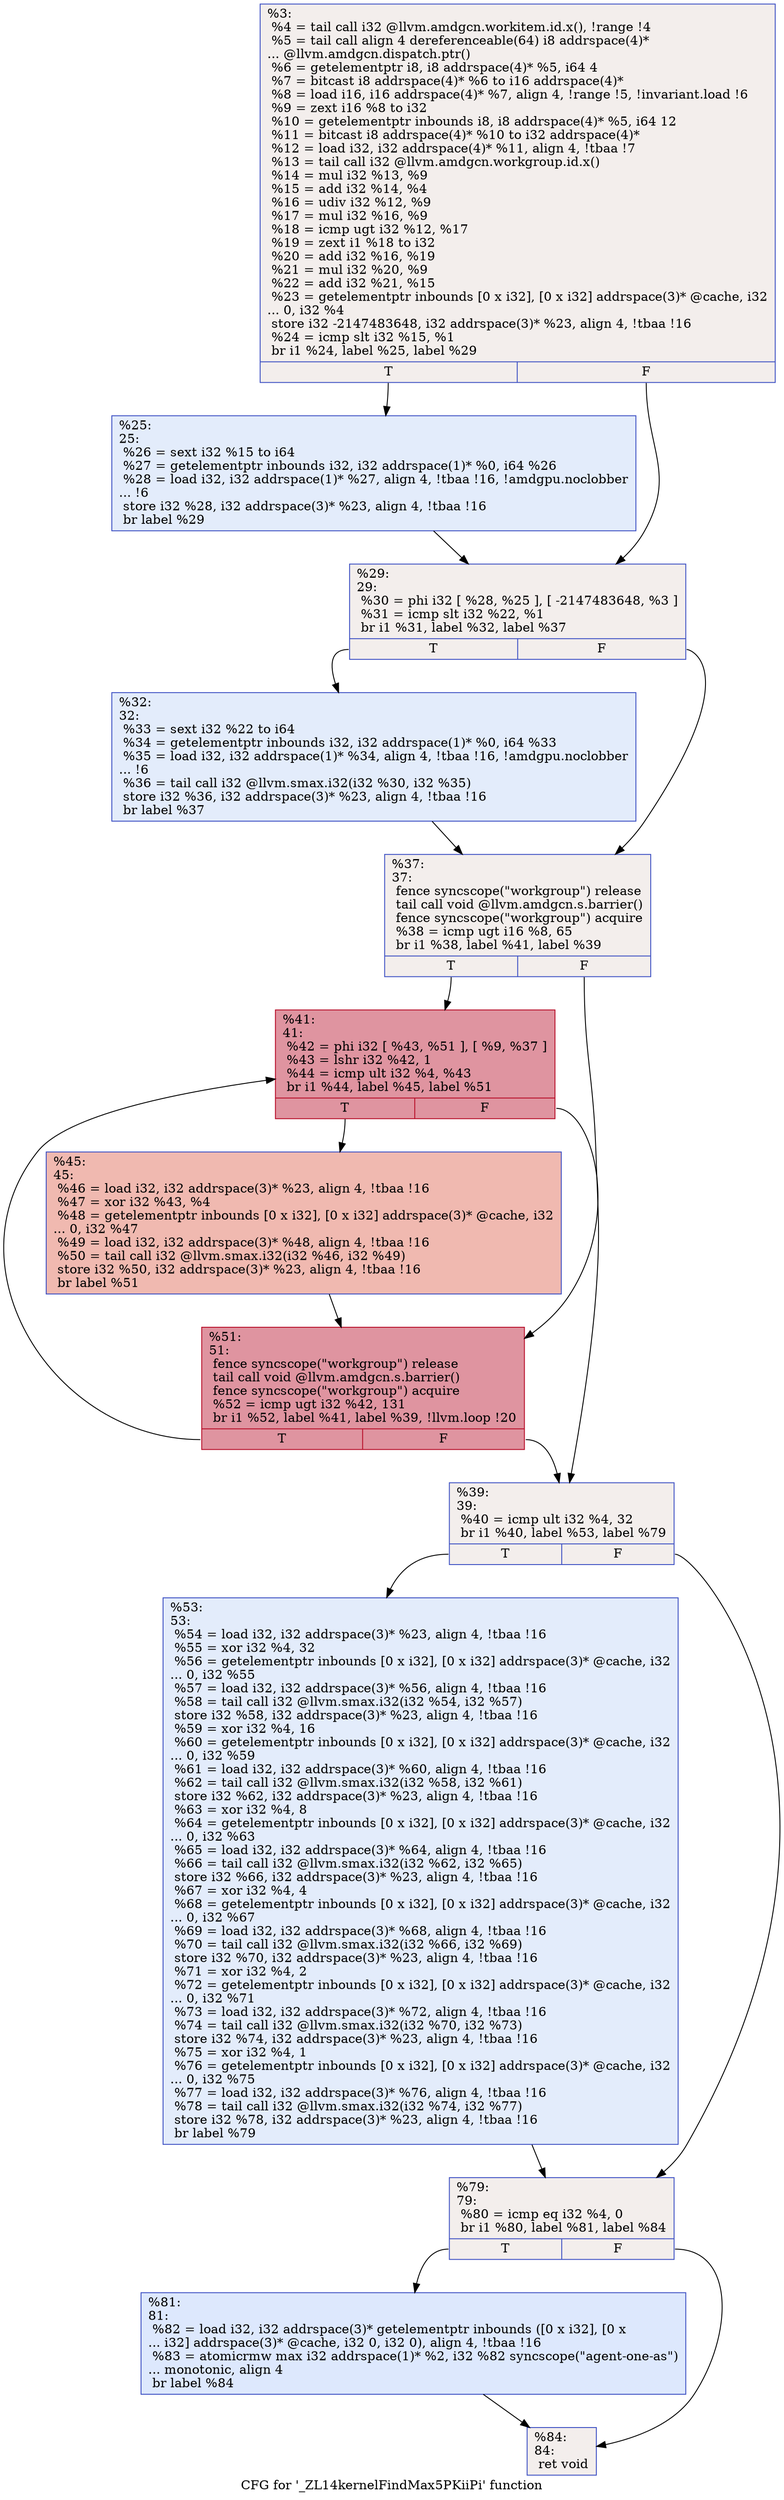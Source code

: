digraph "CFG for '_ZL14kernelFindMax5PKiiPi' function" {
	label="CFG for '_ZL14kernelFindMax5PKiiPi' function";

	Node0x489fcf0 [shape=record,color="#3d50c3ff", style=filled, fillcolor="#e3d9d370",label="{%3:\l  %4 = tail call i32 @llvm.amdgcn.workitem.id.x(), !range !4\l  %5 = tail call align 4 dereferenceable(64) i8 addrspace(4)*\l... @llvm.amdgcn.dispatch.ptr()\l  %6 = getelementptr i8, i8 addrspace(4)* %5, i64 4\l  %7 = bitcast i8 addrspace(4)* %6 to i16 addrspace(4)*\l  %8 = load i16, i16 addrspace(4)* %7, align 4, !range !5, !invariant.load !6\l  %9 = zext i16 %8 to i32\l  %10 = getelementptr inbounds i8, i8 addrspace(4)* %5, i64 12\l  %11 = bitcast i8 addrspace(4)* %10 to i32 addrspace(4)*\l  %12 = load i32, i32 addrspace(4)* %11, align 4, !tbaa !7\l  %13 = tail call i32 @llvm.amdgcn.workgroup.id.x()\l  %14 = mul i32 %13, %9\l  %15 = add i32 %14, %4\l  %16 = udiv i32 %12, %9\l  %17 = mul i32 %16, %9\l  %18 = icmp ugt i32 %12, %17\l  %19 = zext i1 %18 to i32\l  %20 = add i32 %16, %19\l  %21 = mul i32 %20, %9\l  %22 = add i32 %21, %15\l  %23 = getelementptr inbounds [0 x i32], [0 x i32] addrspace(3)* @cache, i32\l... 0, i32 %4\l  store i32 -2147483648, i32 addrspace(3)* %23, align 4, !tbaa !16\l  %24 = icmp slt i32 %15, %1\l  br i1 %24, label %25, label %29\l|{<s0>T|<s1>F}}"];
	Node0x489fcf0:s0 -> Node0x48a2620;
	Node0x489fcf0:s1 -> Node0x48a26b0;
	Node0x48a2620 [shape=record,color="#3d50c3ff", style=filled, fillcolor="#bfd3f670",label="{%25:\l25:                                               \l  %26 = sext i32 %15 to i64\l  %27 = getelementptr inbounds i32, i32 addrspace(1)* %0, i64 %26\l  %28 = load i32, i32 addrspace(1)* %27, align 4, !tbaa !16, !amdgpu.noclobber\l... !6\l  store i32 %28, i32 addrspace(3)* %23, align 4, !tbaa !16\l  br label %29\l}"];
	Node0x48a2620 -> Node0x48a26b0;
	Node0x48a26b0 [shape=record,color="#3d50c3ff", style=filled, fillcolor="#e3d9d370",label="{%29:\l29:                                               \l  %30 = phi i32 [ %28, %25 ], [ -2147483648, %3 ]\l  %31 = icmp slt i32 %22, %1\l  br i1 %31, label %32, label %37\l|{<s0>T|<s1>F}}"];
	Node0x48a26b0:s0 -> Node0x48a3810;
	Node0x48a26b0:s1 -> Node0x48a3860;
	Node0x48a3810 [shape=record,color="#3d50c3ff", style=filled, fillcolor="#bfd3f670",label="{%32:\l32:                                               \l  %33 = sext i32 %22 to i64\l  %34 = getelementptr inbounds i32, i32 addrspace(1)* %0, i64 %33\l  %35 = load i32, i32 addrspace(1)* %34, align 4, !tbaa !16, !amdgpu.noclobber\l... !6\l  %36 = tail call i32 @llvm.smax.i32(i32 %30, i32 %35)\l  store i32 %36, i32 addrspace(3)* %23, align 4, !tbaa !16\l  br label %37\l}"];
	Node0x48a3810 -> Node0x48a3860;
	Node0x48a3860 [shape=record,color="#3d50c3ff", style=filled, fillcolor="#e3d9d370",label="{%37:\l37:                                               \l  fence syncscope(\"workgroup\") release\l  tail call void @llvm.amdgcn.s.barrier()\l  fence syncscope(\"workgroup\") acquire\l  %38 = icmp ugt i16 %8, 65\l  br i1 %38, label %41, label %39\l|{<s0>T|<s1>F}}"];
	Node0x48a3860:s0 -> Node0x48a4290;
	Node0x48a3860:s1 -> Node0x48a4320;
	Node0x48a4320 [shape=record,color="#3d50c3ff", style=filled, fillcolor="#e3d9d370",label="{%39:\l39:                                               \l  %40 = icmp ult i32 %4, 32\l  br i1 %40, label %53, label %79\l|{<s0>T|<s1>F}}"];
	Node0x48a4320:s0 -> Node0x48a4520;
	Node0x48a4320:s1 -> Node0x48a4570;
	Node0x48a4290 [shape=record,color="#b70d28ff", style=filled, fillcolor="#b70d2870",label="{%41:\l41:                                               \l  %42 = phi i32 [ %43, %51 ], [ %9, %37 ]\l  %43 = lshr i32 %42, 1\l  %44 = icmp ult i32 %4, %43\l  br i1 %44, label %45, label %51\l|{<s0>T|<s1>F}}"];
	Node0x48a4290:s0 -> Node0x48a4970;
	Node0x48a4290:s1 -> Node0x48a46e0;
	Node0x48a4970 [shape=record,color="#3d50c3ff", style=filled, fillcolor="#de614d70",label="{%45:\l45:                                               \l  %46 = load i32, i32 addrspace(3)* %23, align 4, !tbaa !16\l  %47 = xor i32 %43, %4\l  %48 = getelementptr inbounds [0 x i32], [0 x i32] addrspace(3)* @cache, i32\l... 0, i32 %47\l  %49 = load i32, i32 addrspace(3)* %48, align 4, !tbaa !16\l  %50 = tail call i32 @llvm.smax.i32(i32 %46, i32 %49)\l  store i32 %50, i32 addrspace(3)* %23, align 4, !tbaa !16\l  br label %51\l}"];
	Node0x48a4970 -> Node0x48a46e0;
	Node0x48a46e0 [shape=record,color="#b70d28ff", style=filled, fillcolor="#b70d2870",label="{%51:\l51:                                               \l  fence syncscope(\"workgroup\") release\l  tail call void @llvm.amdgcn.s.barrier()\l  fence syncscope(\"workgroup\") acquire\l  %52 = icmp ugt i32 %42, 131\l  br i1 %52, label %41, label %39, !llvm.loop !20\l|{<s0>T|<s1>F}}"];
	Node0x48a46e0:s0 -> Node0x48a4290;
	Node0x48a46e0:s1 -> Node0x48a4320;
	Node0x48a4520 [shape=record,color="#3d50c3ff", style=filled, fillcolor="#bfd3f670",label="{%53:\l53:                                               \l  %54 = load i32, i32 addrspace(3)* %23, align 4, !tbaa !16\l  %55 = xor i32 %4, 32\l  %56 = getelementptr inbounds [0 x i32], [0 x i32] addrspace(3)* @cache, i32\l... 0, i32 %55\l  %57 = load i32, i32 addrspace(3)* %56, align 4, !tbaa !16\l  %58 = tail call i32 @llvm.smax.i32(i32 %54, i32 %57)\l  store i32 %58, i32 addrspace(3)* %23, align 4, !tbaa !16\l  %59 = xor i32 %4, 16\l  %60 = getelementptr inbounds [0 x i32], [0 x i32] addrspace(3)* @cache, i32\l... 0, i32 %59\l  %61 = load i32, i32 addrspace(3)* %60, align 4, !tbaa !16\l  %62 = tail call i32 @llvm.smax.i32(i32 %58, i32 %61)\l  store i32 %62, i32 addrspace(3)* %23, align 4, !tbaa !16\l  %63 = xor i32 %4, 8\l  %64 = getelementptr inbounds [0 x i32], [0 x i32] addrspace(3)* @cache, i32\l... 0, i32 %63\l  %65 = load i32, i32 addrspace(3)* %64, align 4, !tbaa !16\l  %66 = tail call i32 @llvm.smax.i32(i32 %62, i32 %65)\l  store i32 %66, i32 addrspace(3)* %23, align 4, !tbaa !16\l  %67 = xor i32 %4, 4\l  %68 = getelementptr inbounds [0 x i32], [0 x i32] addrspace(3)* @cache, i32\l... 0, i32 %67\l  %69 = load i32, i32 addrspace(3)* %68, align 4, !tbaa !16\l  %70 = tail call i32 @llvm.smax.i32(i32 %66, i32 %69)\l  store i32 %70, i32 addrspace(3)* %23, align 4, !tbaa !16\l  %71 = xor i32 %4, 2\l  %72 = getelementptr inbounds [0 x i32], [0 x i32] addrspace(3)* @cache, i32\l... 0, i32 %71\l  %73 = load i32, i32 addrspace(3)* %72, align 4, !tbaa !16\l  %74 = tail call i32 @llvm.smax.i32(i32 %70, i32 %73)\l  store i32 %74, i32 addrspace(3)* %23, align 4, !tbaa !16\l  %75 = xor i32 %4, 1\l  %76 = getelementptr inbounds [0 x i32], [0 x i32] addrspace(3)* @cache, i32\l... 0, i32 %75\l  %77 = load i32, i32 addrspace(3)* %76, align 4, !tbaa !16\l  %78 = tail call i32 @llvm.smax.i32(i32 %74, i32 %77)\l  store i32 %78, i32 addrspace(3)* %23, align 4, !tbaa !16\l  br label %79\l}"];
	Node0x48a4520 -> Node0x48a4570;
	Node0x48a4570 [shape=record,color="#3d50c3ff", style=filled, fillcolor="#e3d9d370",label="{%79:\l79:                                               \l  %80 = icmp eq i32 %4, 0\l  br i1 %80, label %81, label %84\l|{<s0>T|<s1>F}}"];
	Node0x48a4570:s0 -> Node0x48a6ae0;
	Node0x48a4570:s1 -> Node0x48a6b30;
	Node0x48a6ae0 [shape=record,color="#3d50c3ff", style=filled, fillcolor="#b2ccfb70",label="{%81:\l81:                                               \l  %82 = load i32, i32 addrspace(3)* getelementptr inbounds ([0 x i32], [0 x\l... i32] addrspace(3)* @cache, i32 0, i32 0), align 4, !tbaa !16\l  %83 = atomicrmw max i32 addrspace(1)* %2, i32 %82 syncscope(\"agent-one-as\")\l... monotonic, align 4\l  br label %84\l}"];
	Node0x48a6ae0 -> Node0x48a6b30;
	Node0x48a6b30 [shape=record,color="#3d50c3ff", style=filled, fillcolor="#e3d9d370",label="{%84:\l84:                                               \l  ret void\l}"];
}
